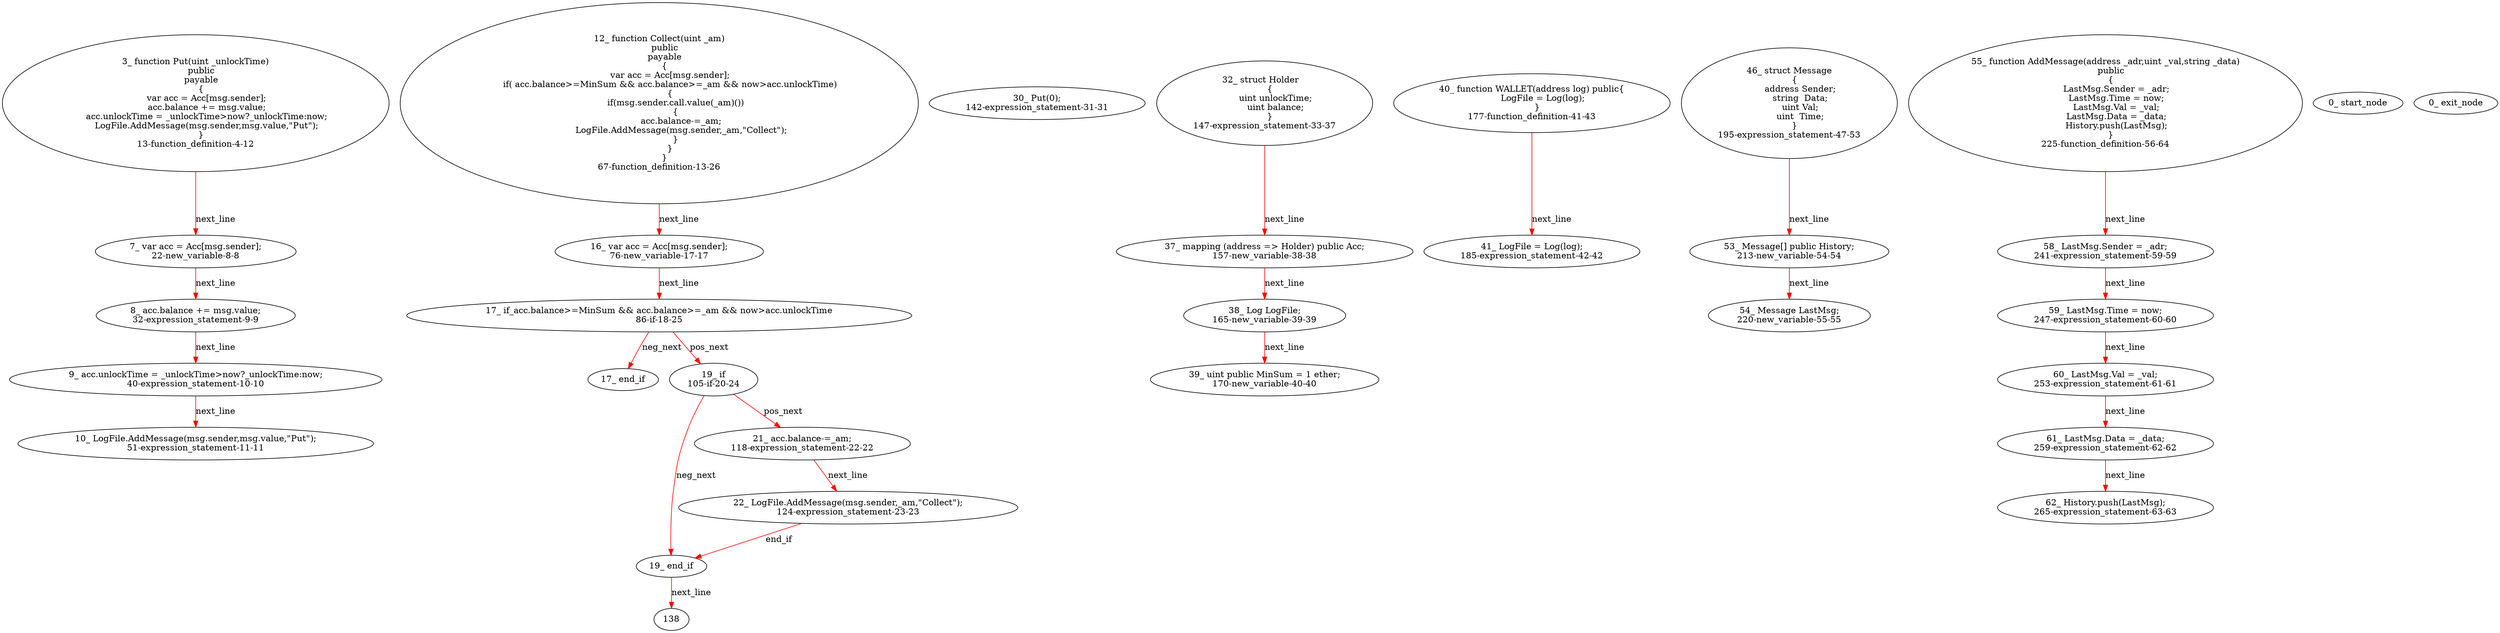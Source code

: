 digraph  {
13 [label="3_ function Put(uint _unlockTime)\n    public\n    payable\n    {\n        var acc = Acc[msg.sender];\n        acc.balance += msg.value;\n        acc.unlockTime = _unlockTime>now?_unlockTime:now;\n        LogFile.AddMessage(msg.sender,msg.value,\"Put\");\n    }\n13-function_definition-4-12", method="Put(uint _unlockTime)", type_label=function_definition];
22 [label="7_ var acc = Acc[msg.sender];\n22-new_variable-8-8", method="Put(uint _unlockTime)", type_label=new_variable];
32 [label="8_ acc.balance += msg.value;\n32-expression_statement-9-9", method="Put(uint _unlockTime)", type_label=expression_statement];
40 [label="9_ acc.unlockTime = _unlockTime>now?_unlockTime:now;\n40-expression_statement-10-10", method="Put(uint _unlockTime)", type_label=expression_statement];
51 [label="10_ LogFile.AddMessage(msg.sender,msg.value,\"Put\");\n51-expression_statement-11-11", method="Put(uint _unlockTime)", type_label=expression_statement];
67 [label="12_ function Collect(uint _am)\n    public\n    payable\n    {\n        var acc = Acc[msg.sender];\n        if( acc.balance>=MinSum && acc.balance>=_am && now>acc.unlockTime)\n        {\n            if(msg.sender.call.value(_am)())\n            {\n                acc.balance-=_am;\n                LogFile.AddMessage(msg.sender,_am,\"Collect\");\n            }\n        }\n    }\n67-function_definition-13-26", method="Collect(uint _am)", type_label=function_definition];
76 [label="16_ var acc = Acc[msg.sender];\n76-new_variable-17-17", method="Collect(uint _am)", type_label=new_variable];
86 [label="17_ if_acc.balance>=MinSum && acc.balance>=_am && now>acc.unlockTime\n86-if-18-25", method="Collect(uint _am)", type_label=if];
353 [label="17_ end_if", method="Collect(uint _am)", type_label=end_if];
105 [label="19_ if\n105-if-20-24", method="Collect(uint _am)", type_label=if];
372 [label="19_ end_if", method="Collect(uint _am)", type_label=end_if];
118 [label="21_ acc.balance-=_am;\n118-expression_statement-22-22", method="Collect(uint _am)", type_label=expression_statement];
124 [label="22_ LogFile.AddMessage(msg.sender,_am,\"Collect\");\n124-expression_statement-23-23", method="Collect(uint _am)", type_label=expression_statement];
142 [label="30_ Put(0);\n142-expression_statement-31-31", method="", type_label=expression_statement];
147 [label="32_ struct Holder   \n    {\n        uint unlockTime;\n        uint balance;\n    }\n147-expression_statement-33-37", method="Holder()", type_label=expression_statement];
157 [label="37_ mapping (address => Holder) public Acc;\n157-new_variable-38-38", method="", type_label=new_variable];
165 [label="38_ Log LogFile;\n165-new_variable-39-39", method="", type_label=new_variable];
170 [label="39_ uint public MinSum = 1 ether;\n170-new_variable-40-40", method="", type_label=new_variable];
177 [label="40_ function WALLET(address log) public{\n        LogFile = Log(log);\n    }\n177-function_definition-41-43", method="WALLET(address log)", type_label=function_definition];
185 [label="41_ LogFile = Log(log);\n185-expression_statement-42-42", method="WALLET(address log)", type_label=expression_statement];
195 [label="46_ struct Message\n    {\n        address Sender;\n        string  Data;\n        uint Val;\n        uint  Time;\n    }\n195-expression_statement-47-53", method="Message()", type_label=expression_statement];
213 [label="53_ Message[] public History;\n213-new_variable-54-54", method="", type_label=new_variable];
220 [label="54_ Message LastMsg;\n220-new_variable-55-55", method="", type_label=new_variable];
225 [label="55_ function AddMessage(address _adr,uint _val,string _data)\n    public\n    {\n        LastMsg.Sender = _adr;\n        LastMsg.Time = now;\n        LastMsg.Val = _val;\n        LastMsg.Data = _data;\n        History.push(LastMsg);\n    }\n225-function_definition-56-64", method="AddMessage(address _adr,uint _val,string _data)", type_label=function_definition];
241 [label="58_ LastMsg.Sender = _adr;\n241-expression_statement-59-59", method="AddMessage(address _adr,uint _val,string _data)", type_label=expression_statement];
247 [label="59_ LastMsg.Time = now;\n247-expression_statement-60-60", method="AddMessage(address _adr,uint _val,string _data)", type_label=expression_statement];
253 [label="60_ LastMsg.Val = _val;\n253-expression_statement-61-61", method="AddMessage(address _adr,uint _val,string _data)", type_label=expression_statement];
259 [label="61_ LastMsg.Data = _data;\n259-expression_statement-62-62", method="AddMessage(address _adr,uint _val,string _data)", type_label=expression_statement];
265 [label="62_ History.push(LastMsg);\n265-expression_statement-63-63", method="AddMessage(address _adr,uint _val,string _data)", type_label=expression_statement];
1 [label="0_ start_node", method="", type_label=start];
2 [label="0_ exit_node", method="", type_label=exit];
138;
13 -> 22  [color=red, controlflow_type=next_line, edge_type=CFG_edge, key=0, label=next_line];
22 -> 32  [color=red, controlflow_type=next_line, edge_type=CFG_edge, key=0, label=next_line];
32 -> 40  [color=red, controlflow_type=next_line, edge_type=CFG_edge, key=0, label=next_line];
40 -> 51  [color=red, controlflow_type=next_line, edge_type=CFG_edge, key=0, label=next_line];
67 -> 76  [color=red, controlflow_type=next_line, edge_type=CFG_edge, key=0, label=next_line];
76 -> 86  [color=red, controlflow_type=next_line, edge_type=CFG_edge, key=0, label=next_line];
86 -> 105  [color=red, controlflow_type=pos_next, edge_type=CFG_edge, key=0, label=pos_next];
86 -> 353  [color=red, controlflow_type=neg_next, edge_type=CFG_edge, key=0, label=neg_next];
105 -> 118  [color=red, controlflow_type=pos_next, edge_type=CFG_edge, key=0, label=pos_next];
105 -> 372  [color=red, controlflow_type=neg_next, edge_type=CFG_edge, key=0, label=neg_next];
372 -> 138  [color=red, controlflow_type=next_line, edge_type=CFG_edge, key=0, label=next_line];
118 -> 124  [color=red, controlflow_type=next_line, edge_type=CFG_edge, key=0, label=next_line];
124 -> 372  [color=red, controlflow_type=end_if, edge_type=CFG_edge, key=0, label=end_if];
147 -> 157  [color=red, controlflow_type=next_line, edge_type=CFG_edge, key=0, label=next_line];
157 -> 165  [color=red, controlflow_type=next_line, edge_type=CFG_edge, key=0, label=next_line];
165 -> 170  [color=red, controlflow_type=next_line, edge_type=CFG_edge, key=0, label=next_line];
177 -> 185  [color=red, controlflow_type=next_line, edge_type=CFG_edge, key=0, label=next_line];
195 -> 213  [color=red, controlflow_type=next_line, edge_type=CFG_edge, key=0, label=next_line];
213 -> 220  [color=red, controlflow_type=next_line, edge_type=CFG_edge, key=0, label=next_line];
225 -> 241  [color=red, controlflow_type=next_line, edge_type=CFG_edge, key=0, label=next_line];
241 -> 247  [color=red, controlflow_type=next_line, edge_type=CFG_edge, key=0, label=next_line];
247 -> 253  [color=red, controlflow_type=next_line, edge_type=CFG_edge, key=0, label=next_line];
253 -> 259  [color=red, controlflow_type=next_line, edge_type=CFG_edge, key=0, label=next_line];
259 -> 265  [color=red, controlflow_type=next_line, edge_type=CFG_edge, key=0, label=next_line];
}
